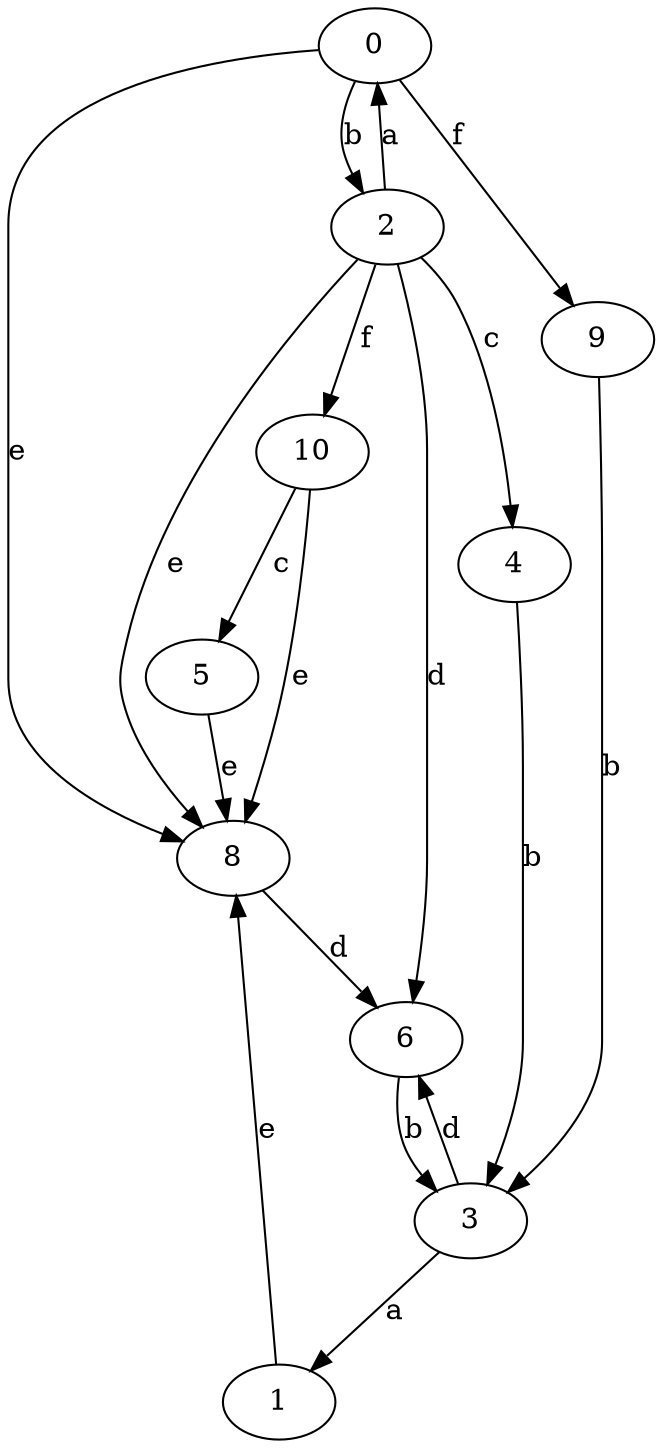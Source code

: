 strict digraph  {
0;
1;
2;
3;
4;
5;
6;
8;
9;
10;
0 -> 2  [label=b];
0 -> 8  [label=e];
0 -> 9  [label=f];
1 -> 8  [label=e];
2 -> 0  [label=a];
2 -> 4  [label=c];
2 -> 6  [label=d];
2 -> 8  [label=e];
2 -> 10  [label=f];
3 -> 1  [label=a];
3 -> 6  [label=d];
4 -> 3  [label=b];
5 -> 8  [label=e];
6 -> 3  [label=b];
8 -> 6  [label=d];
9 -> 3  [label=b];
10 -> 5  [label=c];
10 -> 8  [label=e];
}
